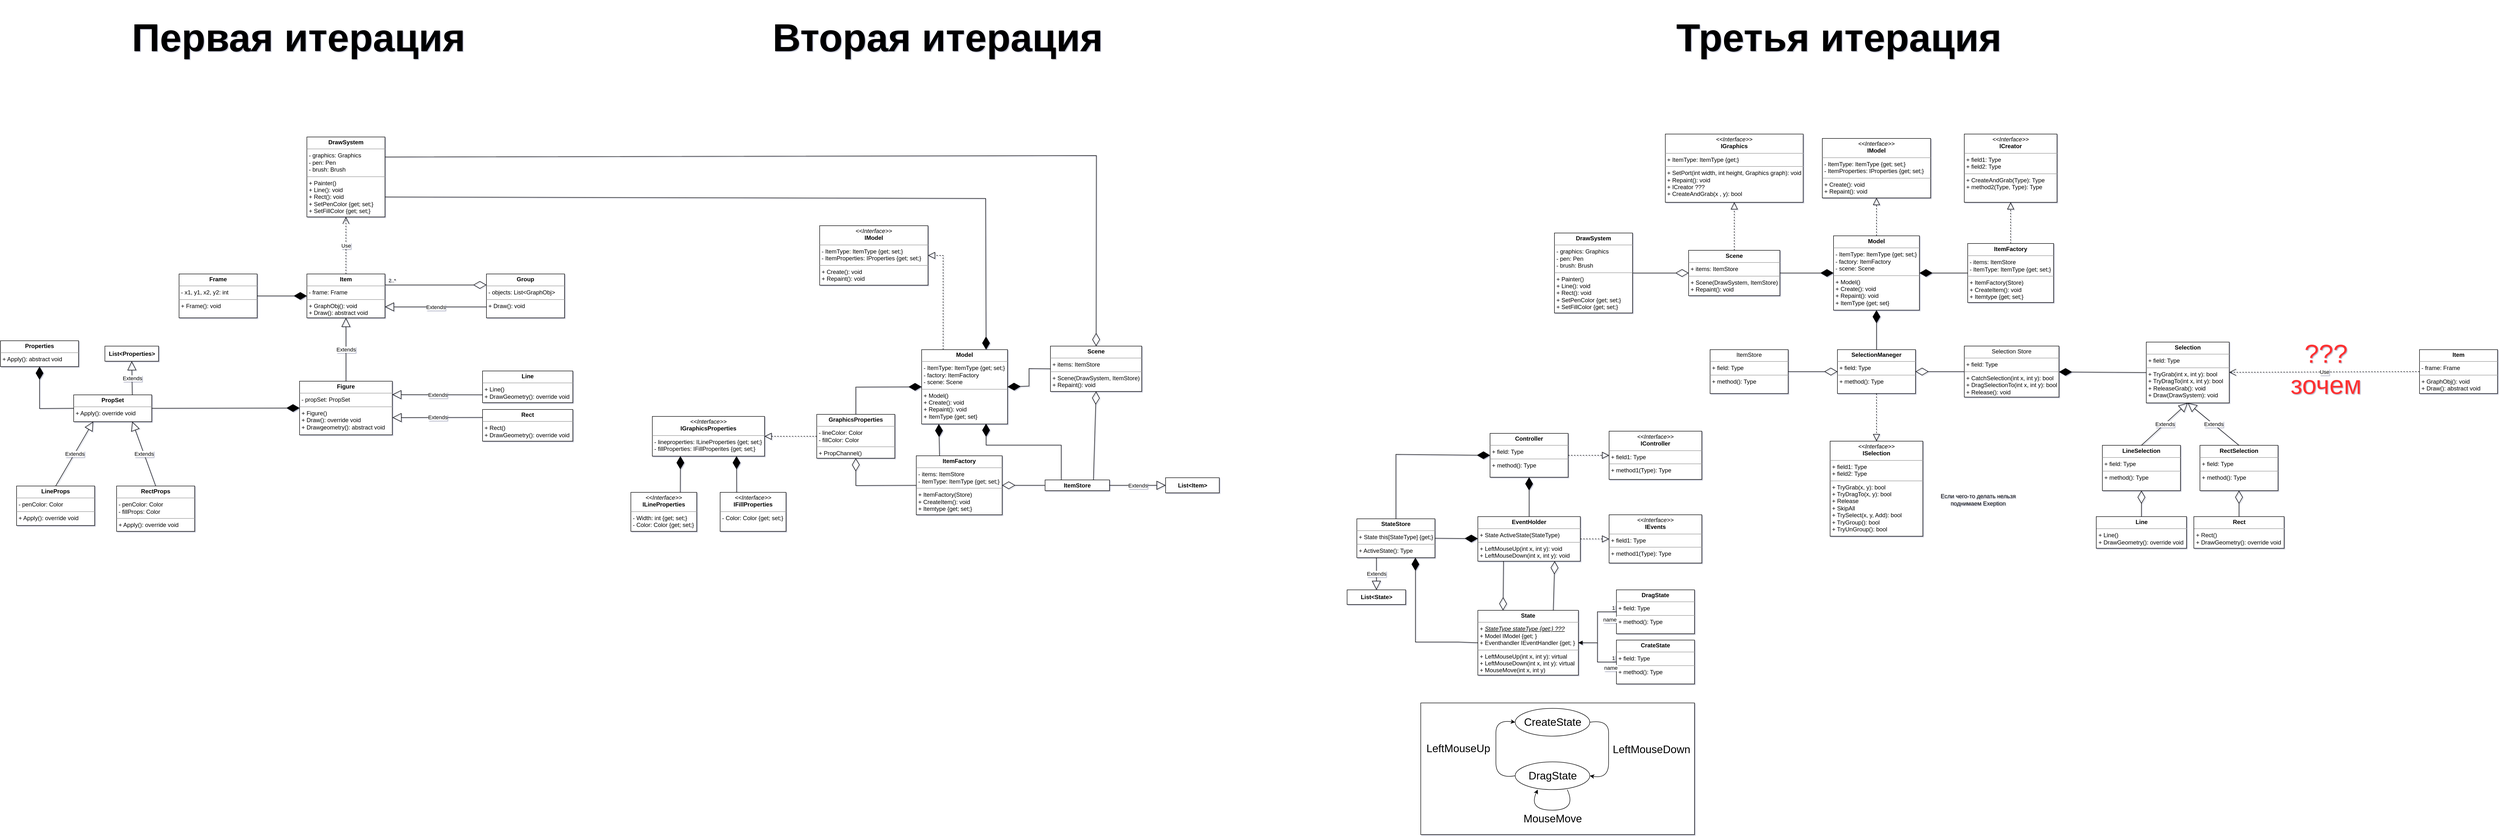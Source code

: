 <mxfile version="20.6.2" type="device"><diagram name="Page-1" id="c4acf3e9-155e-7222-9cf6-157b1a14988f"><mxGraphModel dx="2355" dy="1180" grid="1" gridSize="10" guides="1" tooltips="1" connect="1" arrows="1" fold="1" page="0" pageScale="1" pageWidth="850" pageHeight="1100" math="0" shadow="1"><root><mxCell id="0"/><mxCell id="1" parent="0"/><mxCell id="VZX-yIIlwS3tOih7tL8w-12" value="&lt;p style=&quot;margin:0px;margin-top:4px;text-align:center;&quot;&gt;&lt;b&gt;Frame&lt;/b&gt;&lt;/p&gt;&lt;hr size=&quot;1&quot;&gt;&lt;p style=&quot;margin:0px;margin-left:4px;&quot;&gt;- x1, y1, x2, y2: int&lt;/p&gt;&lt;hr size=&quot;1&quot;&gt;&lt;p style=&quot;margin:0px;margin-left:4px;&quot;&gt;+ Frame(): void&lt;/p&gt;" style="verticalAlign=top;align=left;overflow=fill;fontSize=12;fontFamily=Helvetica;html=1;rounded=0;" parent="1" vertex="1"><mxGeometry x="118" y="760" width="160" height="90" as="geometry"/></mxCell><mxCell id="VZX-yIIlwS3tOih7tL8w-13" value="&lt;p style=&quot;margin:0px;margin-top:4px;text-align:center;&quot;&gt;&lt;b&gt;Item&lt;/b&gt;&lt;/p&gt;&lt;hr size=&quot;1&quot;&gt;&lt;p style=&quot;margin:0px;margin-left:4px;&quot;&gt;- frame: Frame&lt;/p&gt;&lt;hr size=&quot;1&quot;&gt;&lt;p style=&quot;margin:0px;margin-left:4px;&quot;&gt;+ GraphObj(): void&lt;/p&gt;&lt;p style=&quot;margin:0px;margin-left:4px;&quot;&gt;+ Draw(): abstract void&lt;/p&gt;" style="verticalAlign=top;align=left;overflow=fill;fontSize=12;fontFamily=Helvetica;html=1;rounded=0;" parent="1" vertex="1"><mxGeometry x="380" y="760" width="160" height="90" as="geometry"/></mxCell><mxCell id="VZX-yIIlwS3tOih7tL8w-14" value="&lt;p style=&quot;margin:0px;margin-top:4px;text-align:center;&quot;&gt;&lt;b&gt;Group&lt;/b&gt;&lt;/p&gt;&lt;hr size=&quot;1&quot;&gt;&lt;p style=&quot;margin:0px;margin-left:4px;&quot;&gt;- objects: List&amp;lt;GraphObj&amp;gt;&lt;/p&gt;&lt;hr size=&quot;1&quot;&gt;&lt;p style=&quot;margin:0px;margin-left:4px;&quot;&gt;+ Draw(): void&lt;/p&gt;" style="verticalAlign=top;align=left;overflow=fill;fontSize=12;fontFamily=Helvetica;html=1;rounded=0;" parent="1" vertex="1"><mxGeometry x="748" y="760" width="160" height="90" as="geometry"/></mxCell><mxCell id="VZX-yIIlwS3tOih7tL8w-15" value="" style="endArrow=diamondThin;endFill=1;endSize=24;html=1;rounded=0;exitX=1;exitY=0.5;exitDx=0;exitDy=0;entryX=0;entryY=0.5;entryDx=0;entryDy=0;" parent="1" source="VZX-yIIlwS3tOih7tL8w-12" target="VZX-yIIlwS3tOih7tL8w-13" edge="1"><mxGeometry width="160" relative="1" as="geometry"><mxPoint x="310" y="650" as="sourcePoint"/><mxPoint x="470" y="650" as="targetPoint"/></mxGeometry></mxCell><mxCell id="VZX-yIIlwS3tOih7tL8w-18" value="Extends" style="endArrow=block;endSize=16;endFill=0;html=1;rounded=0;exitX=0;exitY=0.75;exitDx=0;exitDy=0;entryX=1;entryY=0.75;entryDx=0;entryDy=0;" parent="1" source="VZX-yIIlwS3tOih7tL8w-14" target="VZX-yIIlwS3tOih7tL8w-13" edge="1"><mxGeometry width="160" relative="1" as="geometry"><mxPoint x="310" y="650" as="sourcePoint"/><mxPoint x="470" y="650" as="targetPoint"/></mxGeometry></mxCell><mxCell id="VZX-yIIlwS3tOih7tL8w-20" value="" style="endArrow=diamondThin;endFill=0;endSize=24;html=1;rounded=0;exitX=1;exitY=0.25;exitDx=0;exitDy=0;entryX=0;entryY=0.25;entryDx=0;entryDy=0;" parent="1" source="VZX-yIIlwS3tOih7tL8w-13" target="VZX-yIIlwS3tOih7tL8w-14" edge="1"><mxGeometry width="160" relative="1" as="geometry"><mxPoint x="310" y="650" as="sourcePoint"/><mxPoint x="470" y="650" as="targetPoint"/></mxGeometry></mxCell><mxCell id="VZX-yIIlwS3tOih7tL8w-21" value="2..*" style="text;html=1;strokeColor=none;fillColor=none;align=center;verticalAlign=middle;whiteSpace=wrap;rounded=0;fontSize=10;" parent="1" vertex="1"><mxGeometry x="530" y="763" width="50" height="20" as="geometry"/></mxCell><mxCell id="VZX-yIIlwS3tOih7tL8w-22" value="&lt;p style=&quot;margin:0px;margin-top:4px;text-align:center;&quot;&gt;&lt;b&gt;Figure&lt;/b&gt;&lt;/p&gt;&lt;hr size=&quot;1&quot;&gt;&lt;p style=&quot;margin:0px;margin-left:4px;&quot;&gt;- propSet: PropSet&lt;/p&gt;&lt;hr size=&quot;1&quot;&gt;&lt;p style=&quot;margin:0px;margin-left:4px;&quot;&gt;+ Figure()&lt;/p&gt;&lt;p style=&quot;margin:0px;margin-left:4px;&quot;&gt;+ Draw(): override void&lt;/p&gt;&lt;p style=&quot;margin:0px;margin-left:4px;&quot;&gt;+ Drawgeometry(): abstract void&lt;/p&gt;" style="verticalAlign=top;align=left;overflow=fill;fontSize=12;fontFamily=Helvetica;html=1;rounded=0;" parent="1" vertex="1"><mxGeometry x="365" y="980" width="190" height="110" as="geometry"/></mxCell><mxCell id="VZX-yIIlwS3tOih7tL8w-23" value="Extends" style="endArrow=block;endSize=16;endFill=0;html=1;rounded=0;exitX=0.5;exitY=0;exitDx=0;exitDy=0;entryX=0.5;entryY=1;entryDx=0;entryDy=0;" parent="1" source="VZX-yIIlwS3tOih7tL8w-22" target="VZX-yIIlwS3tOih7tL8w-13" edge="1"><mxGeometry width="160" relative="1" as="geometry"><mxPoint x="440" y="800" as="sourcePoint"/><mxPoint x="600" y="800" as="targetPoint"/></mxGeometry></mxCell><mxCell id="VZX-yIIlwS3tOih7tL8w-25" value="&lt;p style=&quot;margin:0px;margin-top:4px;text-align:center;&quot;&gt;&lt;b&gt;Line&lt;/b&gt;&lt;/p&gt;&lt;hr size=&quot;1&quot;&gt;&lt;p style=&quot;margin:0px;margin-left:4px;&quot;&gt;&lt;span style=&quot;background-color: initial;&quot;&gt;+ Line()&lt;/span&gt;&lt;br&gt;&lt;/p&gt;&lt;p style=&quot;margin:0px;margin-left:4px;&quot;&gt;&lt;span style=&quot;background-color: initial;&quot;&gt;+ DrawGeometry(): override void&lt;/span&gt;&lt;/p&gt;" style="verticalAlign=top;align=left;overflow=fill;fontSize=12;fontFamily=Helvetica;html=1;rounded=0;" parent="1" vertex="1"><mxGeometry x="740" y="959" width="185" height="65" as="geometry"/></mxCell><mxCell id="VZX-yIIlwS3tOih7tL8w-26" value="&lt;p style=&quot;margin:0px;margin-top:4px;text-align:center;&quot;&gt;&lt;b&gt;Rect&lt;/b&gt;&lt;/p&gt;&lt;hr size=&quot;1&quot;&gt;&lt;p style=&quot;margin:0px;margin-left:4px;&quot;&gt;&lt;span style=&quot;background-color: initial;&quot;&gt;+ Rect()&lt;/span&gt;&lt;br&gt;&lt;/p&gt;&lt;p style=&quot;margin:0px;margin-left:4px;&quot;&gt;&lt;span style=&quot;background-color: initial;&quot;&gt;+ DrawGeometry(): override void&lt;/span&gt;&lt;/p&gt;" style="verticalAlign=top;align=left;overflow=fill;fontSize=12;fontFamily=Helvetica;html=1;rounded=0;" parent="1" vertex="1"><mxGeometry x="740" y="1038" width="185" height="65" as="geometry"/></mxCell><mxCell id="VZX-yIIlwS3tOih7tL8w-27" value="Extends" style="endArrow=block;endSize=16;endFill=0;html=1;rounded=0;exitX=0;exitY=0.75;exitDx=0;exitDy=0;entryX=1;entryY=0.25;entryDx=0;entryDy=0;" parent="1" source="VZX-yIIlwS3tOih7tL8w-25" target="VZX-yIIlwS3tOih7tL8w-22" edge="1"><mxGeometry width="160" relative="1" as="geometry"><mxPoint x="452" y="984" as="sourcePoint"/><mxPoint x="612" y="984" as="targetPoint"/></mxGeometry></mxCell><mxCell id="VZX-yIIlwS3tOih7tL8w-28" value="Extends" style="endArrow=block;endSize=16;endFill=0;html=1;rounded=0;entryX=1.002;entryY=0.678;entryDx=0;entryDy=0;exitX=0;exitY=0.25;exitDx=0;exitDy=0;entryPerimeter=0;" parent="1" source="VZX-yIIlwS3tOih7tL8w-26" target="VZX-yIIlwS3tOih7tL8w-22" edge="1"><mxGeometry width="160" relative="1" as="geometry"><mxPoint x="685" y="1063" as="sourcePoint"/><mxPoint x="540" y="1151" as="targetPoint"/></mxGeometry></mxCell><mxCell id="VZX-yIIlwS3tOih7tL8w-30" value="&lt;p style=&quot;margin:0px;margin-top:4px;text-align:center;&quot;&gt;&lt;b&gt;Properties&lt;/b&gt;&lt;/p&gt;&lt;hr size=&quot;1&quot;&gt;&lt;p style=&quot;margin:0px;margin-left:4px;&quot;&gt;+ Apply(): abstract void&lt;/p&gt;" style="verticalAlign=top;align=left;overflow=fill;fontSize=12;fontFamily=Helvetica;html=1;rounded=0;" parent="1" vertex="1"><mxGeometry x="-248" y="897" width="160" height="53" as="geometry"/></mxCell><mxCell id="VZX-yIIlwS3tOih7tL8w-31" value="&lt;p style=&quot;margin:0px;margin-top:4px;text-align:center;&quot;&gt;&lt;b&gt;PropSet&lt;/b&gt;&lt;/p&gt;&lt;hr size=&quot;1&quot;&gt;&lt;p style=&quot;margin:0px;margin-left:4px;&quot;&gt;&lt;/p&gt;&lt;p style=&quot;margin:0px;margin-left:4px;&quot;&gt;+ Apply(): override void&lt;/p&gt;" style="verticalAlign=top;align=left;overflow=fill;fontSize=12;fontFamily=Helvetica;html=1;rounded=0;" parent="1" vertex="1"><mxGeometry x="-98" y="1008" width="160" height="55" as="geometry"/></mxCell><mxCell id="VZX-yIIlwS3tOih7tL8w-32" value="&lt;b&gt;List&amp;lt;Properties&amp;gt;&lt;/b&gt;" style="html=1;rounded=0;" parent="1" vertex="1"><mxGeometry x="-34" y="908" width="110" height="31" as="geometry"/></mxCell><mxCell id="VZX-yIIlwS3tOih7tL8w-37" value="" style="endArrow=diamondThin;endFill=1;endSize=24;html=1;rounded=0;exitX=0;exitY=0.5;exitDx=0;exitDy=0;entryX=0.5;entryY=1;entryDx=0;entryDy=0;" parent="1" source="VZX-yIIlwS3tOih7tL8w-31" target="VZX-yIIlwS3tOih7tL8w-30" edge="1"><mxGeometry width="160" relative="1" as="geometry"><mxPoint x="254" y="886" as="sourcePoint"/><mxPoint x="414" y="886" as="targetPoint"/><Array as="points"><mxPoint x="-168" y="1036"/></Array></mxGeometry></mxCell><mxCell id="VZX-yIIlwS3tOih7tL8w-38" value="Extends" style="endArrow=block;endSize=16;endFill=0;html=1;rounded=0;exitX=0.75;exitY=0;exitDx=0;exitDy=0;entryX=0.5;entryY=1;entryDx=0;entryDy=0;" parent="1" source="VZX-yIIlwS3tOih7tL8w-31" target="VZX-yIIlwS3tOih7tL8w-32" edge="1"><mxGeometry width="160" relative="1" as="geometry"><mxPoint x="254" y="886" as="sourcePoint"/><mxPoint x="414" y="886" as="targetPoint"/></mxGeometry></mxCell><mxCell id="VZX-yIIlwS3tOih7tL8w-42" value="&lt;p style=&quot;margin:0px;margin-top:4px;text-align:center;&quot;&gt;&lt;b&gt;LineProps&lt;/b&gt;&lt;/p&gt;&lt;hr size=&quot;1&quot;&gt;&lt;p style=&quot;margin:0px;margin-left:4px;&quot;&gt;- penColor: Color&lt;/p&gt;&lt;hr size=&quot;1&quot;&gt;&lt;p style=&quot;margin:0px;margin-left:4px;&quot;&gt;+ Apply(): override void&lt;/p&gt;" style="verticalAlign=top;align=left;overflow=fill;fontSize=12;fontFamily=Helvetica;html=1;rounded=0;" parent="1" vertex="1"><mxGeometry x="-215" y="1195" width="160" height="81" as="geometry"/></mxCell><mxCell id="VZX-yIIlwS3tOih7tL8w-43" value="&lt;p style=&quot;margin:0px;margin-top:4px;text-align:center;&quot;&gt;&lt;b&gt;RectProps&lt;/b&gt;&lt;/p&gt;&lt;hr size=&quot;1&quot;&gt;&lt;p style=&quot;margin:0px;margin-left:4px;&quot;&gt;- penColor: Color&lt;/p&gt;&lt;p style=&quot;margin:0px;margin-left:4px;&quot;&gt;- fillProps: Color&lt;/p&gt;&lt;hr size=&quot;1&quot;&gt;&lt;p style=&quot;margin:0px;margin-left:4px;&quot;&gt;+ Apply(): override void&lt;/p&gt;" style="verticalAlign=top;align=left;overflow=fill;fontSize=12;fontFamily=Helvetica;html=1;rounded=0;" parent="1" vertex="1"><mxGeometry x="-10" y="1195" width="160" height="93" as="geometry"/></mxCell><mxCell id="VZX-yIIlwS3tOih7tL8w-44" value="Extends" style="endArrow=block;endSize=16;endFill=0;html=1;rounded=0;exitX=0.5;exitY=0;exitDx=0;exitDy=0;entryX=0.25;entryY=1;entryDx=0;entryDy=0;" parent="1" source="VZX-yIIlwS3tOih7tL8w-42" target="VZX-yIIlwS3tOih7tL8w-31" edge="1"><mxGeometry width="160" relative="1" as="geometry"><mxPoint x="-47" y="1129" as="sourcePoint"/><mxPoint x="113" y="1129" as="targetPoint"/></mxGeometry></mxCell><mxCell id="VZX-yIIlwS3tOih7tL8w-45" value="Extends" style="endArrow=block;endSize=16;endFill=0;html=1;rounded=0;exitX=0.5;exitY=0;exitDx=0;exitDy=0;entryX=0.75;entryY=1;entryDx=0;entryDy=0;" parent="1" source="VZX-yIIlwS3tOih7tL8w-43" target="VZX-yIIlwS3tOih7tL8w-31" edge="1"><mxGeometry width="160" relative="1" as="geometry"><mxPoint x="-47" y="1129" as="sourcePoint"/><mxPoint x="113" y="1129" as="targetPoint"/></mxGeometry></mxCell><mxCell id="VZX-yIIlwS3tOih7tL8w-46" value="" style="endArrow=diamondThin;endFill=1;endSize=24;html=1;rounded=0;exitX=1;exitY=0.5;exitDx=0;exitDy=0;entryX=0;entryY=0.5;entryDx=0;entryDy=0;" parent="1" source="VZX-yIIlwS3tOih7tL8w-31" target="VZX-yIIlwS3tOih7tL8w-22" edge="1"><mxGeometry width="160" relative="1" as="geometry"><mxPoint x="266" y="1050" as="sourcePoint"/><mxPoint x="426" y="1050" as="targetPoint"/></mxGeometry></mxCell><mxCell id="VZX-yIIlwS3tOih7tL8w-47" value="&lt;p style=&quot;margin:0px;margin-top:4px;text-align:center;&quot;&gt;&lt;b&gt;DrawSystem&lt;/b&gt;&lt;/p&gt;&lt;hr size=&quot;1&quot;&gt;&lt;p style=&quot;margin:0px;margin-left:4px;&quot;&gt;- graphics: Graphics&lt;/p&gt;&lt;p style=&quot;margin:0px;margin-left:4px;&quot;&gt;- pen: Pen&lt;/p&gt;&lt;p style=&quot;margin:0px;margin-left:4px;&quot;&gt;- brush: Brush&lt;/p&gt;&lt;hr size=&quot;1&quot;&gt;&lt;p style=&quot;margin:0px;margin-left:4px;&quot;&gt;+ Painter()&lt;/p&gt;&lt;p style=&quot;margin:0px;margin-left:4px;&quot;&gt;+ Line(): void&lt;/p&gt;&lt;p style=&quot;margin:0px;margin-left:4px;&quot;&gt;+ Rect(): void&lt;/p&gt;&lt;p style=&quot;margin:0px;margin-left:4px;&quot;&gt;+ SetPenColor {get; set;}&lt;/p&gt;&lt;p style=&quot;margin:0px;margin-left:4px;&quot;&gt;+ SetFillColor {get; set;}&lt;/p&gt;" style="verticalAlign=top;align=left;overflow=fill;fontSize=12;fontFamily=Helvetica;html=1;rounded=0;" parent="1" vertex="1"><mxGeometry x="380" y="479" width="160" height="164" as="geometry"/></mxCell><mxCell id="VZX-yIIlwS3tOih7tL8w-48" value="Use" style="endArrow=open;endSize=12;dashed=1;html=1;rounded=0;exitX=0.5;exitY=0;exitDx=0;exitDy=0;entryX=0.5;entryY=1;entryDx=0;entryDy=0;" parent="1" source="VZX-yIIlwS3tOih7tL8w-13" target="VZX-yIIlwS3tOih7tL8w-47" edge="1"><mxGeometry width="160" relative="1" as="geometry"><mxPoint x="460" y="757" as="sourcePoint"/><mxPoint x="620" y="757" as="targetPoint"/></mxGeometry></mxCell><mxCell id="VZX-yIIlwS3tOih7tL8w-49" value="&lt;p style=&quot;margin:0px;margin-top:4px;text-align:center;&quot;&gt;&lt;b&gt;ItemFactory&lt;/b&gt;&lt;/p&gt;&lt;hr size=&quot;1&quot;&gt;&lt;p style=&quot;margin:0px;margin-left:4px;&quot;&gt;- items: ItemStore&lt;/p&gt;&lt;p style=&quot;margin:0px;margin-left:4px;&quot;&gt;- ItemType: ItemType {get; set;}&lt;/p&gt;&lt;hr size=&quot;1&quot;&gt;&lt;p style=&quot;margin:0px;margin-left:4px;&quot;&gt;+ ItemFactory(Store)&lt;/p&gt;&lt;p style=&quot;margin:0px;margin-left:4px;&quot;&gt;+ CreateItem(): void&lt;/p&gt;&lt;p style=&quot;margin:0px;margin-left:4px;&quot;&gt;+ Itemtype {get; set;}&lt;/p&gt;" style="verticalAlign=top;align=left;overflow=fill;fontSize=12;fontFamily=Helvetica;html=1;rounded=0;" parent="1" vertex="1"><mxGeometry x="1629" y="1133" width="176" height="121" as="geometry"/></mxCell><mxCell id="VZX-yIIlwS3tOih7tL8w-50" value="&lt;p style=&quot;margin:0px;margin-top:4px;text-align:center;&quot;&gt;&lt;b&gt;Model&lt;/b&gt;&lt;/p&gt;&lt;hr size=&quot;1&quot;&gt;&lt;p style=&quot;margin:0px;margin-left:4px;&quot;&gt;- ItemType: ItemType {get; set;}&lt;/p&gt;&lt;p style=&quot;margin:0px;margin-left:4px;&quot;&gt;- factory: ItemFactory&lt;/p&gt;&lt;p style=&quot;margin:0px;margin-left:4px;&quot;&gt;- scene: Scene&lt;/p&gt;&lt;hr size=&quot;1&quot;&gt;&lt;p style=&quot;margin:0px;margin-left:4px;&quot;&gt;+ Model()&lt;/p&gt;&lt;p style=&quot;margin:0px;margin-left:4px;&quot;&gt;+ Create(): void&lt;/p&gt;&lt;p style=&quot;margin:0px;margin-left:4px;&quot;&gt;+ Repaint(): void&lt;/p&gt;&lt;p style=&quot;margin:0px;margin-left:4px;&quot;&gt;+ ItemType {get; set}&lt;/p&gt;" style="verticalAlign=top;align=left;overflow=fill;fontSize=12;fontFamily=Helvetica;html=1;rounded=0;" parent="1" vertex="1"><mxGeometry x="1640" y="915.25" width="176" height="152.5" as="geometry"/></mxCell><mxCell id="VZX-yIIlwS3tOih7tL8w-51" value="&lt;p style=&quot;margin:0px;margin-top:4px;text-align:center;&quot;&gt;&lt;b&gt;ItemStore&lt;/b&gt;&lt;/p&gt;" style="verticalAlign=top;align=left;overflow=fill;fontSize=12;fontFamily=Helvetica;html=1;rounded=0;" parent="1" vertex="1"><mxGeometry x="1893" y="1182.5" width="132" height="22" as="geometry"/></mxCell><mxCell id="VZX-yIIlwS3tOih7tL8w-52" value="&lt;b&gt;List&amp;lt;Item&amp;gt;&lt;/b&gt;" style="html=1;rounded=0;" parent="1" vertex="1"><mxGeometry x="2140" y="1178" width="110" height="31" as="geometry"/></mxCell><mxCell id="VZX-yIIlwS3tOih7tL8w-54" value="&lt;p style=&quot;margin:0px;margin-top:4px;text-align:center;&quot;&gt;&lt;b&gt;GraphicsProperties&lt;/b&gt;&lt;/p&gt;&lt;hr size=&quot;1&quot;&gt;&lt;p style=&quot;margin:0px;margin-left:4px;&quot;&gt;- lineColor: Color&lt;br&gt;- fillColor: Color&lt;br&gt;&lt;/p&gt;&lt;hr size=&quot;1&quot;&gt;&lt;p style=&quot;margin:0px;margin-left:4px;&quot;&gt;+ PropChannel()&lt;/p&gt;" style="verticalAlign=top;align=left;overflow=fill;fontSize=12;fontFamily=Helvetica;html=1;rounded=0;" parent="1" vertex="1"><mxGeometry x="1425" y="1048" width="160" height="90" as="geometry"/></mxCell><mxCell id="VZX-yIIlwS3tOih7tL8w-55" value="&lt;p style=&quot;margin:0px;margin-top:4px;text-align:center;&quot;&gt;&lt;i&gt;&amp;lt;&amp;lt;Interface&amp;gt;&amp;gt;&lt;/i&gt;&lt;br&gt;&lt;b&gt;IGraphicsProperties&lt;/b&gt;&lt;/p&gt;&lt;hr size=&quot;1&quot;&gt;&lt;p style=&quot;margin:0px;margin-left:4px;&quot;&gt;- lineproperties: ILineProperties {get; set;}&lt;br&gt;- fillProperties:&amp;nbsp;IFillProperites {get; set;}&lt;/p&gt;" style="verticalAlign=top;align=left;overflow=fill;fontSize=12;fontFamily=Helvetica;html=1;rounded=0;" parent="1" vertex="1"><mxGeometry x="1088" y="1052.25" width="230" height="81.5" as="geometry"/></mxCell><mxCell id="VZX-yIIlwS3tOih7tL8w-56" value="Extends" style="endArrow=block;endSize=16;endFill=0;html=1;rounded=0;exitX=1;exitY=0.5;exitDx=0;exitDy=0;entryX=0;entryY=0.5;entryDx=0;entryDy=0;" parent="1" source="VZX-yIIlwS3tOih7tL8w-51" target="VZX-yIIlwS3tOih7tL8w-52" edge="1"><mxGeometry width="160" relative="1" as="geometry"><mxPoint x="1733" y="986" as="sourcePoint"/><mxPoint x="1893" y="986" as="targetPoint"/></mxGeometry></mxCell><mxCell id="VZX-yIIlwS3tOih7tL8w-57" value="" style="endArrow=diamondThin;endFill=0;endSize=24;html=1;rounded=0;exitX=0;exitY=0.5;exitDx=0;exitDy=0;entryX=1;entryY=0.5;entryDx=0;entryDy=0;" parent="1" source="VZX-yIIlwS3tOih7tL8w-51" target="VZX-yIIlwS3tOih7tL8w-49" edge="1"><mxGeometry width="160" relative="1" as="geometry"><mxPoint x="1887" y="1188.0" as="sourcePoint"/><mxPoint x="1915" y="986" as="targetPoint"/></mxGeometry></mxCell><mxCell id="VZX-yIIlwS3tOih7tL8w-58" value="&lt;p style=&quot;margin:0px;margin-top:4px;text-align:center;&quot;&gt;&lt;b&gt;Scene&lt;/b&gt;&lt;/p&gt;&lt;hr size=&quot;1&quot;&gt;&lt;p style=&quot;margin:0px;margin-left:4px;&quot;&gt;+ items: ItemStore&lt;/p&gt;&lt;hr size=&quot;1&quot;&gt;&lt;p style=&quot;margin:0px;margin-left:4px;&quot;&gt;+ Scene(DrawSystem, ItemStore)&lt;/p&gt;&lt;p style=&quot;margin:0px;margin-left:4px;&quot;&gt;+ Repaint(): void&lt;/p&gt;" style="verticalAlign=top;align=left;overflow=fill;fontSize=12;fontFamily=Helvetica;html=1;rounded=0;" parent="1" vertex="1"><mxGeometry x="1904" y="908" width="187" height="93" as="geometry"/></mxCell><mxCell id="VZX-yIIlwS3tOih7tL8w-59" value="" style="endArrow=diamondThin;endFill=0;endSize=24;html=1;rounded=0;exitX=0;exitY=0.5;exitDx=0;exitDy=0;entryX=0.5;entryY=1;entryDx=0;entryDy=0;" parent="1" source="VZX-yIIlwS3tOih7tL8w-49" target="VZX-yIIlwS3tOih7tL8w-54" edge="1"><mxGeometry width="160" relative="1" as="geometry"><mxPoint x="1794" y="986" as="sourcePoint"/><mxPoint x="1954" y="986" as="targetPoint"/><Array as="points"><mxPoint x="1505" y="1194"/></Array></mxGeometry></mxCell><mxCell id="VZX-yIIlwS3tOih7tL8w-60" value="" style="endArrow=block;dashed=1;endFill=0;endSize=12;html=1;rounded=0;exitX=0;exitY=0.5;exitDx=0;exitDy=0;entryX=1;entryY=0.5;entryDx=0;entryDy=0;" parent="1" source="VZX-yIIlwS3tOih7tL8w-54" target="VZX-yIIlwS3tOih7tL8w-55" edge="1"><mxGeometry width="160" relative="1" as="geometry"><mxPoint x="1850" y="986" as="sourcePoint"/><mxPoint x="2010" y="986" as="targetPoint"/></mxGeometry></mxCell><mxCell id="VZX-yIIlwS3tOih7tL8w-61" value="" style="endArrow=diamondThin;endFill=1;endSize=24;html=1;rounded=0;exitX=0.5;exitY=0;exitDx=0;exitDy=0;entryX=0;entryY=0.5;entryDx=0;entryDy=0;" parent="1" source="VZX-yIIlwS3tOih7tL8w-54" target="VZX-yIIlwS3tOih7tL8w-50" edge="1"><mxGeometry width="160" relative="1" as="geometry"><mxPoint x="1868" y="938" as="sourcePoint"/><mxPoint x="2028" y="938" as="targetPoint"/><Array as="points"><mxPoint x="1505" y="992"/></Array></mxGeometry></mxCell><mxCell id="VZX-yIIlwS3tOih7tL8w-62" value="" style="endArrow=diamondThin;endFill=1;endSize=24;html=1;rounded=0;exitX=0.27;exitY=-0.004;exitDx=0;exitDy=0;entryX=0.2;entryY=1;entryDx=0;entryDy=0;entryPerimeter=0;exitPerimeter=0;" parent="1" source="VZX-yIIlwS3tOih7tL8w-49" target="VZX-yIIlwS3tOih7tL8w-50" edge="1"><mxGeometry width="160" relative="1" as="geometry"><mxPoint x="1868" y="938" as="sourcePoint"/><mxPoint x="2028" y="938" as="targetPoint"/></mxGeometry></mxCell><mxCell id="VZX-yIIlwS3tOih7tL8w-63" value="" style="endArrow=diamondThin;endFill=1;endSize=24;html=1;rounded=0;exitX=0.25;exitY=0;exitDx=0;exitDy=0;" parent="1" source="VZX-yIIlwS3tOih7tL8w-51" edge="1"><mxGeometry width="160" relative="1" as="geometry"><mxPoint x="1868" y="938" as="sourcePoint"/><mxPoint x="1772" y="1067" as="targetPoint"/><Array as="points"><mxPoint x="1926" y="1111"/><mxPoint x="1772" y="1111"/></Array></mxGeometry></mxCell><mxCell id="VZX-yIIlwS3tOih7tL8w-65" value="" style="endArrow=diamondThin;endFill=1;endSize=24;html=1;rounded=0;entryX=0.75;entryY=0;entryDx=0;entryDy=0;exitX=1;exitY=0.75;exitDx=0;exitDy=0;" parent="1" source="VZX-yIIlwS3tOih7tL8w-47" target="VZX-yIIlwS3tOih7tL8w-50" edge="1"><mxGeometry width="160" relative="1" as="geometry"><mxPoint x="541" y="600" as="sourcePoint"/><mxPoint x="1890" y="990" as="targetPoint"/><Array as="points"><mxPoint x="1762" y="605"/><mxPoint x="1771" y="605"/></Array></mxGeometry></mxCell><mxCell id="VZX-yIIlwS3tOih7tL8w-66" value="" style="endArrow=diamondThin;endFill=0;endSize=24;html=1;rounded=0;exitX=1;exitY=0.25;exitDx=0;exitDy=0;entryX=0.5;entryY=0;entryDx=0;entryDy=0;" parent="1" source="VZX-yIIlwS3tOih7tL8w-47" target="VZX-yIIlwS3tOih7tL8w-58" edge="1"><mxGeometry width="160" relative="1" as="geometry"><mxPoint x="1798" y="788" as="sourcePoint"/><mxPoint x="2040" y="985" as="targetPoint"/><Array as="points"><mxPoint x="1998" y="517"/></Array></mxGeometry></mxCell><mxCell id="VZX-yIIlwS3tOih7tL8w-67" value="" style="endArrow=diamondThin;endFill=1;endSize=24;html=1;rounded=0;exitX=0;exitY=0.5;exitDx=0;exitDy=0;entryX=1;entryY=0.5;entryDx=0;entryDy=0;" parent="1" source="VZX-yIIlwS3tOih7tL8w-58" target="VZX-yIIlwS3tOih7tL8w-50" edge="1"><mxGeometry width="160" relative="1" as="geometry"><mxPoint x="1881" y="985" as="sourcePoint"/><mxPoint x="2041" y="985" as="targetPoint"/><Array as="points"><mxPoint x="1860" y="954"/><mxPoint x="1860" y="990"/></Array></mxGeometry></mxCell><mxCell id="VZX-yIIlwS3tOih7tL8w-68" value="" style="endArrow=diamondThin;endFill=0;endSize=24;html=1;rounded=0;exitX=0.75;exitY=0;exitDx=0;exitDy=0;entryX=0.5;entryY=1;entryDx=0;entryDy=0;" parent="1" source="VZX-yIIlwS3tOih7tL8w-51" target="VZX-yIIlwS3tOih7tL8w-58" edge="1"><mxGeometry width="160" relative="1" as="geometry"><mxPoint x="1962" y="992" as="sourcePoint"/><mxPoint x="2122" y="992" as="targetPoint"/></mxGeometry></mxCell><mxCell id="VZX-yIIlwS3tOih7tL8w-76" value="&lt;p style=&quot;margin:0px;margin-top:4px;text-align:center;&quot;&gt;&lt;i&gt;&amp;lt;&amp;lt;Interface&amp;gt;&amp;gt;&lt;/i&gt;&lt;br&gt;&lt;b&gt;IModel&lt;/b&gt;&lt;/p&gt;&lt;hr size=&quot;1&quot;&gt;&lt;p style=&quot;margin:0px;margin-left:4px;&quot;&gt;- ItemType: ItemType {get; set;}&lt;br&gt;- ItemProperties: IProperties {get; set;}&lt;/p&gt;&lt;hr size=&quot;1&quot;&gt;&lt;p style=&quot;margin:0px;margin-left:4px;&quot;&gt;+ Create(): void&lt;br&gt;+ Repaint(): void&lt;/p&gt;" style="verticalAlign=top;align=left;overflow=fill;fontSize=12;fontFamily=Helvetica;html=1;rounded=0;" parent="1" vertex="1"><mxGeometry x="1431" y="661" width="222" height="122" as="geometry"/></mxCell><mxCell id="VZX-yIIlwS3tOih7tL8w-77" value="" style="endArrow=block;dashed=1;endFill=0;endSize=12;html=1;rounded=0;fontSize=33;exitX=0.25;exitY=0;exitDx=0;exitDy=0;entryX=1;entryY=0.5;entryDx=0;entryDy=0;" parent="1" source="VZX-yIIlwS3tOih7tL8w-50" target="VZX-yIIlwS3tOih7tL8w-76" edge="1"><mxGeometry width="160" relative="1" as="geometry"><mxPoint x="1743" y="892" as="sourcePoint"/><mxPoint x="1903" y="892" as="targetPoint"/><Array as="points"><mxPoint x="1684" y="722"/></Array></mxGeometry></mxCell><mxCell id="gJk0dpEHeDLshrW5r34s-3" value="&lt;p style=&quot;margin:0px;margin-top:4px;text-align:center;&quot;&gt;&lt;i&gt;&amp;lt;&amp;lt;Interface&amp;gt;&amp;gt;&lt;/i&gt;&lt;br&gt;&lt;b&gt;ILineProperties&lt;/b&gt;&lt;/p&gt;&lt;hr size=&quot;1&quot;&gt;&lt;p style=&quot;margin:0px;margin-left:4px;&quot;&gt;- Width: int {get; set;}&lt;br&gt;- Color:&amp;nbsp;Color {get; set;}&lt;/p&gt;" style="verticalAlign=top;align=left;overflow=fill;fontSize=12;fontFamily=Helvetica;html=1;rounded=0;" parent="1" vertex="1"><mxGeometry x="1044" y="1208" width="135" height="80" as="geometry"/></mxCell><mxCell id="gJk0dpEHeDLshrW5r34s-4" value="&lt;p style=&quot;margin:0px;margin-top:4px;text-align:center;&quot;&gt;&lt;i&gt;&amp;lt;&amp;lt;Interface&amp;gt;&amp;gt;&lt;/i&gt;&lt;br&gt;&lt;b&gt;IFillProperties&lt;/b&gt;&lt;/p&gt;&lt;hr size=&quot;1&quot;&gt;&lt;p style=&quot;margin:0px;margin-left:4px;&quot;&gt;- Color:&amp;nbsp;Color {get; set;}&lt;/p&gt;" style="verticalAlign=top;align=left;overflow=fill;fontSize=12;fontFamily=Helvetica;html=1;rounded=0;" parent="1" vertex="1"><mxGeometry x="1227" y="1208" width="135" height="80" as="geometry"/></mxCell><mxCell id="gJk0dpEHeDLshrW5r34s-5" value="" style="endArrow=diamondThin;endFill=1;endSize=24;html=1;rounded=0;exitX=0.75;exitY=0;exitDx=0;exitDy=0;entryX=0.25;entryY=1;entryDx=0;entryDy=0;" parent="1" source="gJk0dpEHeDLshrW5r34s-3" target="VZX-yIIlwS3tOih7tL8w-55" edge="1"><mxGeometry width="160" relative="1" as="geometry"><mxPoint x="1286" y="1185" as="sourcePoint"/><mxPoint x="1446" y="1185" as="targetPoint"/></mxGeometry></mxCell><mxCell id="gJk0dpEHeDLshrW5r34s-6" value="" style="endArrow=diamondThin;endFill=1;endSize=24;html=1;rounded=0;exitX=0.25;exitY=0;exitDx=0;exitDy=0;entryX=0.75;entryY=1;entryDx=0;entryDy=0;" parent="1" source="gJk0dpEHeDLshrW5r34s-4" target="VZX-yIIlwS3tOih7tL8w-55" edge="1"><mxGeometry width="160" relative="1" as="geometry"><mxPoint x="1265" y="1167" as="sourcePoint"/><mxPoint x="1425" y="1167" as="targetPoint"/></mxGeometry></mxCell><mxCell id="UeAopqe-0sC29PvjkXXM-1" value="&lt;p style=&quot;margin:0px;margin-top:4px;text-align:center;&quot;&gt;&lt;i&gt;&amp;lt;&amp;lt;Interface&amp;gt;&amp;gt;&lt;/i&gt;&lt;br&gt;&lt;b&gt;IGraphics&lt;/b&gt;&lt;/p&gt;&lt;hr size=&quot;1&quot;&gt;&lt;p style=&quot;margin:0px;margin-left:4px;&quot;&gt;+ ItemType: ItemType {get;}&lt;br&gt;&lt;/p&gt;&lt;hr size=&quot;1&quot;&gt;&lt;p style=&quot;margin:0px;margin-left:4px;&quot;&gt;+ SetPort(int width, int height, Graphics graph): void&lt;/p&gt;&lt;p style=&quot;margin:0px;margin-left:4px;&quot;&gt;+ Repaint(): void&lt;/p&gt;&lt;p style=&quot;margin:0px;margin-left:4px;&quot;&gt;+ ICreator ???&lt;/p&gt;&lt;p style=&quot;margin:0px;margin-left:4px;&quot;&gt;+ CreateAndGrab(x , y): bool&lt;/p&gt;" style="verticalAlign=top;align=left;overflow=fill;fontSize=12;fontFamily=Helvetica;html=1;rounded=0;" parent="1" vertex="1"><mxGeometry x="3164.25" y="473" width="282.5" height="140" as="geometry"/></mxCell><mxCell id="UeAopqe-0sC29PvjkXXM-2" value="&lt;p style=&quot;margin:0px;margin-top:4px;text-align:center;&quot;&gt;&lt;i&gt;&amp;lt;&amp;lt;Interface&amp;gt;&amp;gt;&lt;/i&gt;&lt;br&gt;&lt;b&gt;ISelection&lt;/b&gt;&lt;/p&gt;&lt;hr size=&quot;1&quot;&gt;&lt;p style=&quot;margin:0px;margin-left:4px;&quot;&gt;+ field1: Type&lt;br&gt;+ field2: Type&lt;/p&gt;&lt;hr size=&quot;1&quot;&gt;&lt;p style=&quot;margin:0px;margin-left:4px;&quot;&gt;+ TryGrab(x, y): bool&lt;br&gt;&lt;/p&gt;&lt;p style=&quot;margin:0px;margin-left:4px;&quot;&gt;+ TryDragTo(x, y): bool&lt;/p&gt;&lt;p style=&quot;margin:0px;margin-left:4px;&quot;&gt;+ Release&lt;/p&gt;&lt;p style=&quot;margin:0px;margin-left:4px;&quot;&gt;+ SkipAll&lt;/p&gt;&lt;p style=&quot;margin:0px;margin-left:4px;&quot;&gt;+ TrySelect(x, y, Add): bool&lt;/p&gt;&lt;p style=&quot;margin:0px;margin-left:4px;&quot;&gt;+ TryGroup(): bool&lt;/p&gt;&lt;p style=&quot;margin:0px;margin-left:4px;&quot;&gt;+ TryUnGroup(): bool&lt;/p&gt;" style="verticalAlign=top;align=left;overflow=fill;fontSize=12;fontFamily=Helvetica;html=1;rounded=0;" parent="1" vertex="1"><mxGeometry x="3502" y="1103" width="190" height="195" as="geometry"/></mxCell><mxCell id="UeAopqe-0sC29PvjkXXM-7" value="&lt;p style=&quot;margin:0px;margin-top:4px;text-align:center;&quot;&gt;&lt;i&gt;&amp;lt;&amp;lt;Interface&amp;gt;&amp;gt;&lt;/i&gt;&lt;br&gt;&lt;b&gt;ICreator&lt;/b&gt;&lt;/p&gt;&lt;hr size=&quot;1&quot;&gt;&lt;p style=&quot;margin:0px;margin-left:4px;&quot;&gt;+ field1: Type&lt;br&gt;+ field2: Type&lt;/p&gt;&lt;hr size=&quot;1&quot;&gt;&lt;p style=&quot;margin:0px;margin-left:4px;&quot;&gt;+ CreateAndGrab(Type): Type&lt;br&gt;+ method2(Type, Type): Type&lt;/p&gt;" style="verticalAlign=top;align=left;overflow=fill;fontSize=12;fontFamily=Helvetica;html=1;rounded=0;" parent="1" vertex="1"><mxGeometry x="3777" y="473" width="190" height="140" as="geometry"/></mxCell><mxCell id="UeAopqe-0sC29PvjkXXM-9" value="&lt;p style=&quot;margin:0px;margin-top:4px;text-align:center;&quot;&gt;&lt;b&gt;Model&lt;/b&gt;&lt;/p&gt;&lt;hr size=&quot;1&quot;&gt;&lt;p style=&quot;margin:0px;margin-left:4px;&quot;&gt;- ItemType: ItemType {get; set;}&lt;/p&gt;&lt;p style=&quot;margin:0px;margin-left:4px;&quot;&gt;- factory: ItemFactory&lt;/p&gt;&lt;p style=&quot;margin:0px;margin-left:4px;&quot;&gt;- scene: Scene&lt;/p&gt;&lt;hr size=&quot;1&quot;&gt;&lt;p style=&quot;margin:0px;margin-left:4px;&quot;&gt;+ Model()&lt;/p&gt;&lt;p style=&quot;margin:0px;margin-left:4px;&quot;&gt;+ Create(): void&lt;/p&gt;&lt;p style=&quot;margin:0px;margin-left:4px;&quot;&gt;+ Repaint(): void&lt;/p&gt;&lt;p style=&quot;margin:0px;margin-left:4px;&quot;&gt;+ ItemType {get; set}&lt;/p&gt;" style="verticalAlign=top;align=left;overflow=fill;fontSize=12;fontFamily=Helvetica;html=1;rounded=0;" parent="1" vertex="1"><mxGeometry x="3509" y="681.75" width="176" height="152.5" as="geometry"/></mxCell><mxCell id="UeAopqe-0sC29PvjkXXM-11" value="&lt;p style=&quot;margin:0px;margin-top:4px;text-align:center;&quot;&gt;&lt;b&gt;ItemFactory&lt;/b&gt;&lt;/p&gt;&lt;hr size=&quot;1&quot;&gt;&lt;p style=&quot;margin:0px;margin-left:4px;&quot;&gt;- items: ItemStore&lt;/p&gt;&lt;p style=&quot;margin:0px;margin-left:4px;&quot;&gt;- ItemType: ItemType {get; set;}&lt;/p&gt;&lt;hr size=&quot;1&quot;&gt;&lt;p style=&quot;margin:0px;margin-left:4px;&quot;&gt;+ ItemFactory(Store)&lt;/p&gt;&lt;p style=&quot;margin:0px;margin-left:4px;&quot;&gt;+ CreateItem(): void&lt;/p&gt;&lt;p style=&quot;margin:0px;margin-left:4px;&quot;&gt;+ Itemtype {get; set;}&lt;/p&gt;" style="verticalAlign=top;align=left;overflow=fill;fontSize=12;fontFamily=Helvetica;html=1;rounded=0;" parent="1" vertex="1"><mxGeometry x="3784" y="697.5" width="176" height="121" as="geometry"/></mxCell><mxCell id="UeAopqe-0sC29PvjkXXM-12" value="&lt;p style=&quot;margin:0px;margin-top:4px;text-align:center;&quot;&gt;&lt;b&gt;Scene&lt;/b&gt;&lt;/p&gt;&lt;hr size=&quot;1&quot;&gt;&lt;p style=&quot;margin:0px;margin-left:4px;&quot;&gt;+ items: ItemStore&lt;/p&gt;&lt;hr size=&quot;1&quot;&gt;&lt;p style=&quot;margin:0px;margin-left:4px;&quot;&gt;+ Scene(DrawSystem, ItemStore)&lt;/p&gt;&lt;p style=&quot;margin:0px;margin-left:4px;&quot;&gt;+ Repaint(): void&lt;/p&gt;" style="verticalAlign=top;align=left;overflow=fill;fontSize=12;fontFamily=Helvetica;html=1;rounded=0;" parent="1" vertex="1"><mxGeometry x="3212" y="711.5" width="187" height="93" as="geometry"/></mxCell><mxCell id="UeAopqe-0sC29PvjkXXM-14" value="&lt;p style=&quot;margin:0px;margin-top:4px;text-align:center;&quot;&gt;&lt;b&gt;DrawSystem&lt;/b&gt;&lt;/p&gt;&lt;hr size=&quot;1&quot;&gt;&lt;p style=&quot;margin:0px;margin-left:4px;&quot;&gt;- graphics: Graphics&lt;/p&gt;&lt;p style=&quot;margin:0px;margin-left:4px;&quot;&gt;- pen: Pen&lt;/p&gt;&lt;p style=&quot;margin:0px;margin-left:4px;&quot;&gt;- brush: Brush&lt;/p&gt;&lt;hr size=&quot;1&quot;&gt;&lt;p style=&quot;margin:0px;margin-left:4px;&quot;&gt;+ Painter()&lt;/p&gt;&lt;p style=&quot;margin:0px;margin-left:4px;&quot;&gt;+ Line(): void&lt;/p&gt;&lt;p style=&quot;margin:0px;margin-left:4px;&quot;&gt;+ Rect(): void&lt;/p&gt;&lt;p style=&quot;margin:0px;margin-left:4px;&quot;&gt;+ SetPenColor {get; set;}&lt;/p&gt;&lt;p style=&quot;margin:0px;margin-left:4px;&quot;&gt;+ SetFillColor {get; set;}&lt;/p&gt;" style="verticalAlign=top;align=left;overflow=fill;fontSize=12;fontFamily=Helvetica;html=1;rounded=0;" parent="1" vertex="1"><mxGeometry x="2937" y="676" width="160" height="164" as="geometry"/></mxCell><mxCell id="UeAopqe-0sC29PvjkXXM-15" value="" style="endArrow=diamondThin;endFill=0;endSize=24;html=1;rounded=0;exitX=1;exitY=0.5;exitDx=0;exitDy=0;entryX=0;entryY=0.5;entryDx=0;entryDy=0;" parent="1" source="UeAopqe-0sC29PvjkXXM-14" target="UeAopqe-0sC29PvjkXXM-12" edge="1"><mxGeometry width="160" relative="1" as="geometry"><mxPoint x="3399" y="847" as="sourcePoint"/><mxPoint x="3559" y="847" as="targetPoint"/></mxGeometry></mxCell><mxCell id="UeAopqe-0sC29PvjkXXM-16" value="" style="endArrow=diamondThin;endFill=1;endSize=24;html=1;rounded=0;exitX=1;exitY=0.5;exitDx=0;exitDy=0;" parent="1" source="UeAopqe-0sC29PvjkXXM-12" target="UeAopqe-0sC29PvjkXXM-9" edge="1"><mxGeometry width="160" relative="1" as="geometry"><mxPoint x="3399" y="847" as="sourcePoint"/><mxPoint x="3559" y="847" as="targetPoint"/></mxGeometry></mxCell><mxCell id="UeAopqe-0sC29PvjkXXM-17" value="" style="endArrow=diamondThin;endFill=1;endSize=24;html=1;rounded=0;exitX=0;exitY=0.5;exitDx=0;exitDy=0;" parent="1" source="UeAopqe-0sC29PvjkXXM-11" target="UeAopqe-0sC29PvjkXXM-9" edge="1"><mxGeometry width="160" relative="1" as="geometry"><mxPoint x="3399" y="847" as="sourcePoint"/><mxPoint x="3559" y="847" as="targetPoint"/></mxGeometry></mxCell><mxCell id="UeAopqe-0sC29PvjkXXM-18" value="&lt;p style=&quot;margin:0px;margin-top:4px;text-align:center;&quot;&gt;&lt;i&gt;&amp;lt;&amp;lt;Interface&amp;gt;&amp;gt;&lt;/i&gt;&lt;br&gt;&lt;b&gt;IModel&lt;/b&gt;&lt;/p&gt;&lt;hr size=&quot;1&quot;&gt;&lt;p style=&quot;margin:0px;margin-left:4px;&quot;&gt;- ItemType: ItemType {get; set;}&lt;br&gt;- ItemProperties: IProperties {get; set;}&lt;/p&gt;&lt;hr size=&quot;1&quot;&gt;&lt;p style=&quot;margin:0px;margin-left:4px;&quot;&gt;+ Create(): void&lt;br&gt;+ Repaint(): void&lt;/p&gt;" style="verticalAlign=top;align=left;overflow=fill;fontSize=12;fontFamily=Helvetica;html=1;rounded=0;" parent="1" vertex="1"><mxGeometry x="3486" y="482" width="222" height="122" as="geometry"/></mxCell><mxCell id="UeAopqe-0sC29PvjkXXM-19" value="" style="endArrow=block;dashed=1;endFill=0;endSize=12;html=1;rounded=0;exitX=0.5;exitY=0;exitDx=0;exitDy=0;entryX=0.5;entryY=1;entryDx=0;entryDy=0;" parent="1" source="UeAopqe-0sC29PvjkXXM-12" target="UeAopqe-0sC29PvjkXXM-1" edge="1"><mxGeometry width="160" relative="1" as="geometry"><mxPoint x="3498" y="693" as="sourcePoint"/><mxPoint x="3658" y="693" as="targetPoint"/></mxGeometry></mxCell><mxCell id="UeAopqe-0sC29PvjkXXM-20" value="" style="endArrow=block;dashed=1;endFill=0;endSize=12;html=1;rounded=0;exitX=0.5;exitY=0;exitDx=0;exitDy=0;entryX=0.5;entryY=1;entryDx=0;entryDy=0;" parent="1" source="UeAopqe-0sC29PvjkXXM-9" target="UeAopqe-0sC29PvjkXXM-18" edge="1"><mxGeometry width="160" relative="1" as="geometry"><mxPoint x="3498" y="693" as="sourcePoint"/><mxPoint x="3658" y="693" as="targetPoint"/></mxGeometry></mxCell><mxCell id="UeAopqe-0sC29PvjkXXM-21" value="" style="endArrow=block;dashed=1;endFill=0;endSize=12;html=1;rounded=0;exitX=0.5;exitY=0;exitDx=0;exitDy=0;entryX=0.5;entryY=1;entryDx=0;entryDy=0;" parent="1" source="UeAopqe-0sC29PvjkXXM-11" target="UeAopqe-0sC29PvjkXXM-7" edge="1"><mxGeometry width="160" relative="1" as="geometry"><mxPoint x="3498" y="693" as="sourcePoint"/><mxPoint x="3658" y="693" as="targetPoint"/></mxGeometry></mxCell><mxCell id="UeAopqe-0sC29PvjkXXM-22" value="&lt;p style=&quot;margin:0px;margin-top:4px;text-align:center;&quot;&gt;&lt;b&gt;SelectionManeger&lt;/b&gt;&lt;/p&gt;&lt;hr size=&quot;1&quot;&gt;&lt;p style=&quot;margin:0px;margin-left:4px;&quot;&gt;+ field: Type&lt;/p&gt;&lt;hr size=&quot;1&quot;&gt;&lt;p style=&quot;margin:0px;margin-left:4px;&quot;&gt;+ method(): Type&lt;/p&gt;" style="verticalAlign=top;align=left;overflow=fill;fontSize=12;fontFamily=Helvetica;html=1;rounded=0;" parent="1" vertex="1"><mxGeometry x="3517" y="915.25" width="160" height="90" as="geometry"/></mxCell><mxCell id="UeAopqe-0sC29PvjkXXM-23" value="" style="endArrow=diamondThin;endFill=1;endSize=24;html=1;rounded=0;exitX=0.5;exitY=0;exitDx=0;exitDy=0;entryX=0.5;entryY=1;entryDx=0;entryDy=0;" parent="1" source="UeAopqe-0sC29PvjkXXM-22" target="UeAopqe-0sC29PvjkXXM-9" edge="1"><mxGeometry width="160" relative="1" as="geometry"><mxPoint x="3586" y="803" as="sourcePoint"/><mxPoint x="3746" y="803" as="targetPoint"/></mxGeometry></mxCell><mxCell id="UeAopqe-0sC29PvjkXXM-24" value="" style="endArrow=block;dashed=1;endFill=0;endSize=12;html=1;rounded=0;exitX=0.5;exitY=1;exitDx=0;exitDy=0;" parent="1" source="UeAopqe-0sC29PvjkXXM-22" target="UeAopqe-0sC29PvjkXXM-2" edge="1"><mxGeometry width="160" relative="1" as="geometry"><mxPoint x="3432" y="924" as="sourcePoint"/><mxPoint x="3592" y="924" as="targetPoint"/></mxGeometry></mxCell><mxCell id="UeAopqe-0sC29PvjkXXM-25" value="&lt;p style=&quot;margin:0px;margin-top:4px;text-align:center;&quot;&gt;ItemStore&lt;/p&gt;&lt;hr size=&quot;1&quot;&gt;&lt;p style=&quot;margin:0px;margin-left:4px;&quot;&gt;+ field: Type&lt;/p&gt;&lt;hr size=&quot;1&quot;&gt;&lt;p style=&quot;margin:0px;margin-left:4px;&quot;&gt;+ method(): Type&lt;/p&gt;" style="verticalAlign=top;align=left;overflow=fill;fontSize=12;fontFamily=Helvetica;html=1;rounded=0;" parent="1" vertex="1"><mxGeometry x="3256" y="915.25" width="160" height="90" as="geometry"/></mxCell><mxCell id="UeAopqe-0sC29PvjkXXM-26" value="Если чего-то делать нельзя поднимаем Exeption" style="text;html=1;strokeColor=none;fillColor=none;align=center;verticalAlign=middle;whiteSpace=wrap;rounded=0;" parent="1" vertex="1"><mxGeometry x="3717" y="1169" width="177" height="107" as="geometry"/></mxCell><mxCell id="UeAopqe-0sC29PvjkXXM-27" value="&lt;p style=&quot;margin:0px;margin-top:4px;text-align:center;&quot;&gt;Selection&amp;nbsp;&lt;span style=&quot;background-color: initial;&quot;&gt;Store&lt;/span&gt;&lt;/p&gt;&lt;hr size=&quot;1&quot;&gt;&lt;p style=&quot;margin:0px;margin-left:4px;&quot;&gt;+ field: Type&lt;/p&gt;&lt;hr size=&quot;1&quot;&gt;&lt;p style=&quot;margin:0px;margin-left:4px;&quot;&gt;+ CatchSelection(int x, int y): bool&lt;/p&gt;&lt;p style=&quot;margin:0px;margin-left:4px;&quot;&gt;+ DragSelectionTo(int x, int y): bool&lt;/p&gt;&lt;p style=&quot;margin:0px;margin-left:4px;&quot;&gt;+ Release(): void&lt;/p&gt;" style="verticalAlign=top;align=left;overflow=fill;fontSize=12;fontFamily=Helvetica;html=1;rounded=0;" parent="1" vertex="1"><mxGeometry x="3777" y="907.88" width="194" height="104.75" as="geometry"/></mxCell><mxCell id="UeAopqe-0sC29PvjkXXM-28" value="" style="endArrow=diamondThin;endFill=0;endSize=24;html=1;rounded=0;exitX=1;exitY=0.5;exitDx=0;exitDy=0;entryX=0;entryY=0.5;entryDx=0;entryDy=0;" parent="1" source="UeAopqe-0sC29PvjkXXM-25" target="UeAopqe-0sC29PvjkXXM-22" edge="1"><mxGeometry width="160" relative="1" as="geometry"><mxPoint x="3674" y="869" as="sourcePoint"/><mxPoint x="3834" y="869" as="targetPoint"/></mxGeometry></mxCell><mxCell id="UeAopqe-0sC29PvjkXXM-29" value="" style="endArrow=diamondThin;endFill=0;endSize=24;html=1;rounded=0;exitX=0;exitY=0.5;exitDx=0;exitDy=0;entryX=1;entryY=0.5;entryDx=0;entryDy=0;" parent="1" source="UeAopqe-0sC29PvjkXXM-27" target="UeAopqe-0sC29PvjkXXM-22" edge="1"><mxGeometry width="160" relative="1" as="geometry"><mxPoint x="3674" y="869" as="sourcePoint"/><mxPoint x="3834" y="869" as="targetPoint"/></mxGeometry></mxCell><mxCell id="UeAopqe-0sC29PvjkXXM-30" value="Первая итерация" style="text;align=center;fontStyle=1;verticalAlign=middle;spacingLeft=3;spacingRight=3;strokeColor=none;rotatable=0;points=[[0,0.5],[1,0.5]];portConstraint=eastwest;fontSize=80;rounded=0;" parent="1" vertex="1"><mxGeometry x="-22" y="198" width="770" height="132" as="geometry"/></mxCell><mxCell id="UeAopqe-0sC29PvjkXXM-31" value="Вторая итерация" style="text;align=center;fontStyle=1;verticalAlign=middle;spacingLeft=3;spacingRight=3;strokeColor=none;rotatable=0;points=[[0,0.5],[1,0.5]];portConstraint=eastwest;fontSize=80;rounded=0;" parent="1" vertex="1"><mxGeometry x="1288" y="198" width="770" height="132" as="geometry"/></mxCell><mxCell id="UeAopqe-0sC29PvjkXXM-32" value="Третья итерация" style="text;align=center;fontStyle=1;verticalAlign=middle;spacingLeft=3;spacingRight=3;strokeColor=none;rotatable=0;points=[[0,0.5],[1,0.5]];portConstraint=eastwest;fontSize=80;rounded=0;" parent="1" vertex="1"><mxGeometry x="3135" y="198" width="770" height="132" as="geometry"/></mxCell><mxCell id="oIfM4oQxrAe3fyjOvEGa-4" value="&lt;p style=&quot;margin:0px;margin-top:4px;text-align:center;&quot;&gt;&lt;i&gt;&amp;lt;&amp;lt;Interface&amp;gt;&amp;gt;&lt;/i&gt;&lt;br&gt;&lt;b&gt;IController&lt;/b&gt;&lt;/p&gt;&lt;hr size=&quot;1&quot;&gt;&lt;p style=&quot;margin:0px;margin-left:4px;&quot;&gt;+ field1: Type&lt;br&gt;&lt;/p&gt;&lt;hr size=&quot;1&quot;&gt;&lt;p style=&quot;margin:0px;margin-left:4px;&quot;&gt;+ method1(Type): Type&lt;br&gt;&lt;/p&gt;" style="verticalAlign=top;align=left;overflow=fill;fontSize=12;fontFamily=Helvetica;html=1;rounded=0;" parent="1" vertex="1"><mxGeometry x="3049" y="1082.5" width="190" height="99" as="geometry"/></mxCell><mxCell id="oIfM4oQxrAe3fyjOvEGa-5" value="&lt;p style=&quot;margin:0px;margin-top:4px;text-align:center;&quot;&gt;&lt;i&gt;&amp;lt;&amp;lt;Interface&amp;gt;&amp;gt;&lt;/i&gt;&lt;br&gt;&lt;b&gt;IEvents&lt;/b&gt;&lt;/p&gt;&lt;hr size=&quot;1&quot;&gt;&lt;p style=&quot;margin:0px;margin-left:4px;&quot;&gt;+ field1: Type&lt;br&gt;&lt;/p&gt;&lt;hr size=&quot;1&quot;&gt;&lt;p style=&quot;margin:0px;margin-left:4px;&quot;&gt;+ method1(Type): Type&lt;br&gt;&lt;/p&gt;" style="verticalAlign=top;align=left;overflow=fill;fontSize=12;fontFamily=Helvetica;html=1;rounded=0;" parent="1" vertex="1"><mxGeometry x="3049" y="1254" width="190" height="99" as="geometry"/></mxCell><mxCell id="oIfM4oQxrAe3fyjOvEGa-6" value="&lt;p style=&quot;margin:0px;margin-top:4px;text-align:center;&quot;&gt;&lt;b&gt;Controller&lt;/b&gt;&lt;/p&gt;&lt;hr size=&quot;1&quot;&gt;&lt;p style=&quot;margin:0px;margin-left:4px;&quot;&gt;+ field: Type&lt;/p&gt;&lt;hr size=&quot;1&quot;&gt;&lt;p style=&quot;margin:0px;margin-left:4px;&quot;&gt;+ method(): Type&lt;/p&gt;" style="verticalAlign=top;align=left;overflow=fill;fontSize=12;fontFamily=Helvetica;html=1;rounded=0;" parent="1" vertex="1"><mxGeometry x="2805" y="1087" width="160" height="90" as="geometry"/></mxCell><mxCell id="oIfM4oQxrAe3fyjOvEGa-7" value="&lt;p style=&quot;margin:0px;margin-top:4px;text-align:center;&quot;&gt;&lt;b&gt;EventHolder&lt;/b&gt;&lt;/p&gt;&lt;hr size=&quot;1&quot;&gt;&lt;p style=&quot;margin:0px;margin-left:4px;&quot;&gt;+ State ActiveState(StateType)&lt;/p&gt;&lt;hr size=&quot;1&quot;&gt;&lt;p style=&quot;margin:0px;margin-left:4px;&quot;&gt;+ LeftMouseUp(int x, int y): void&lt;/p&gt;&lt;p style=&quot;margin:0px;margin-left:4px;&quot;&gt;+ LeftMouseDown(int x, int y): void&lt;/p&gt;" style="verticalAlign=top;align=left;overflow=fill;fontSize=12;fontFamily=Helvetica;html=1;rounded=0;" parent="1" vertex="1"><mxGeometry x="2780" y="1257.75" width="210" height="91.5" as="geometry"/></mxCell><mxCell id="oIfM4oQxrAe3fyjOvEGa-8" value="&lt;p style=&quot;margin:0px;margin-top:4px;text-align:center;&quot;&gt;&lt;b&gt;StateStore&lt;/b&gt;&lt;/p&gt;&lt;hr size=&quot;1&quot;&gt;&lt;p style=&quot;margin:0px;margin-left:4px;&quot;&gt;+ State this[StateType] {get;}&lt;/p&gt;&lt;hr size=&quot;1&quot;&gt;&lt;p style=&quot;margin:0px;margin-left:4px;&quot;&gt;+ ActiveState(): Type&lt;/p&gt;" style="verticalAlign=top;align=left;overflow=fill;fontSize=12;fontFamily=Helvetica;html=1;rounded=0;" parent="1" vertex="1"><mxGeometry x="2532" y="1262.25" width="160" height="79.75" as="geometry"/></mxCell><mxCell id="oIfM4oQxrAe3fyjOvEGa-9" value="&lt;b&gt;List&amp;lt;State&amp;gt;&lt;/b&gt;" style="html=1;rounded=0;" parent="1" vertex="1"><mxGeometry x="2512" y="1408" width="120" height="30" as="geometry"/></mxCell><mxCell id="oIfM4oQxrAe3fyjOvEGa-10" value="&lt;p style=&quot;margin:0px;margin-top:4px;text-align:center;&quot;&gt;&lt;b&gt;State&lt;/b&gt;&lt;/p&gt;&lt;hr size=&quot;1&quot;&gt;&lt;p style=&quot;margin:0px;margin-left:4px;&quot;&gt;+ &lt;u&gt;&lt;i&gt;StateType stateType {get;} ???&lt;/i&gt;&lt;/u&gt;&lt;/p&gt;&lt;p style=&quot;margin:0px;margin-left:4px;&quot;&gt;+ Model IModel {get; }&lt;/p&gt;&lt;p style=&quot;margin:0px;margin-left:4px;&quot;&gt;+ Eventhandler IEventHandler {get; }&lt;/p&gt;&lt;hr size=&quot;1&quot;&gt;&lt;p style=&quot;margin:0px;margin-left:4px;&quot;&gt;&lt;span style=&quot;background-color: initial;&quot;&gt;+ LeftMouseUp(int x, int y): virtual&lt;/span&gt;&lt;br&gt;&lt;/p&gt;&lt;p style=&quot;margin:0px;margin-left:4px;&quot;&gt;+ LeftMouseDown(int x, int y): virtual&lt;/p&gt;&lt;p style=&quot;margin:0px;margin-left:4px;&quot;&gt;+ MouseMove(int x, int y)&lt;/p&gt;" style="verticalAlign=top;align=left;overflow=fill;fontSize=12;fontFamily=Helvetica;html=1;rounded=0;" parent="1" vertex="1"><mxGeometry x="2780" y="1450" width="206" height="133" as="geometry"/></mxCell><mxCell id="oIfM4oQxrAe3fyjOvEGa-11" value="&lt;p style=&quot;margin:0px;margin-top:4px;text-align:center;&quot;&gt;&lt;b&gt;CrateState&lt;/b&gt;&lt;/p&gt;&lt;hr size=&quot;1&quot;&gt;&lt;p style=&quot;margin:0px;margin-left:4px;&quot;&gt;+ field: Type&lt;/p&gt;&lt;hr size=&quot;1&quot;&gt;&lt;p style=&quot;margin:0px;margin-left:4px;&quot;&gt;+ method(): Type&lt;/p&gt;" style="verticalAlign=top;align=left;overflow=fill;fontSize=12;fontFamily=Helvetica;html=1;rounded=0;" parent="1" vertex="1"><mxGeometry x="3064" y="1511" width="160" height="90" as="geometry"/></mxCell><mxCell id="oIfM4oQxrAe3fyjOvEGa-12" value="&lt;p style=&quot;margin:0px;margin-top:4px;text-align:center;&quot;&gt;&lt;b&gt;DragState&lt;/b&gt;&lt;/p&gt;&lt;hr size=&quot;1&quot;&gt;&lt;p style=&quot;margin:0px;margin-left:4px;&quot;&gt;+ field: Type&lt;/p&gt;&lt;hr size=&quot;1&quot;&gt;&lt;p style=&quot;margin:0px;margin-left:4px;&quot;&gt;+ method(): Type&lt;/p&gt;" style="verticalAlign=top;align=left;overflow=fill;fontSize=12;fontFamily=Helvetica;html=1;rounded=0;" parent="1" vertex="1"><mxGeometry x="3064" y="1408" width="160" height="90" as="geometry"/></mxCell><mxCell id="oIfM4oQxrAe3fyjOvEGa-13" value="name" style="endArrow=block;endFill=1;html=1;edgeStyle=orthogonalEdgeStyle;align=left;verticalAlign=top;rounded=0;exitX=0;exitY=0.5;exitDx=0;exitDy=0;entryX=1;entryY=0.5;entryDx=0;entryDy=0;" parent="1" source="oIfM4oQxrAe3fyjOvEGa-12" target="oIfM4oQxrAe3fyjOvEGa-10" edge="1"><mxGeometry x="-0.582" y="3" relative="1" as="geometry"><mxPoint x="3020" y="1324" as="sourcePoint"/><mxPoint x="3180" y="1324" as="targetPoint"/><mxPoint as="offset"/></mxGeometry></mxCell><mxCell id="oIfM4oQxrAe3fyjOvEGa-14" value="1" style="edgeLabel;resizable=0;html=1;align=left;verticalAlign=bottom;rounded=0;" parent="oIfM4oQxrAe3fyjOvEGa-13" connectable="0" vertex="1"><mxGeometry x="-1" relative="1" as="geometry"><mxPoint x="-11" as="offset"/></mxGeometry></mxCell><mxCell id="oIfM4oQxrAe3fyjOvEGa-15" value="name" style="endArrow=block;endFill=1;html=1;edgeStyle=orthogonalEdgeStyle;align=left;verticalAlign=top;rounded=0;exitX=0;exitY=0.5;exitDx=0;exitDy=0;entryX=1;entryY=0.5;entryDx=0;entryDy=0;" parent="1" source="oIfM4oQxrAe3fyjOvEGa-11" target="oIfM4oQxrAe3fyjOvEGa-10" edge="1"><mxGeometry x="-0.538" y="-1" relative="1" as="geometry"><mxPoint x="2998" y="1434" as="sourcePoint"/><mxPoint x="3158" y="1434" as="targetPoint"/><mxPoint as="offset"/></mxGeometry></mxCell><mxCell id="oIfM4oQxrAe3fyjOvEGa-16" value="1" style="edgeLabel;resizable=0;html=1;align=left;verticalAlign=bottom;rounded=0;" parent="oIfM4oQxrAe3fyjOvEGa-15" connectable="0" vertex="1"><mxGeometry x="-1" relative="1" as="geometry"><mxPoint x="-11" as="offset"/></mxGeometry></mxCell><mxCell id="oIfM4oQxrAe3fyjOvEGa-19" value="" style="endArrow=diamondThin;endFill=1;endSize=24;html=1;rounded=0;exitX=1;exitY=0.5;exitDx=0;exitDy=0;" parent="1" source="oIfM4oQxrAe3fyjOvEGa-8" target="oIfM4oQxrAe3fyjOvEGa-7" edge="1"><mxGeometry width="160" relative="1" as="geometry"><mxPoint x="2783" y="1221" as="sourcePoint"/><mxPoint x="2943" y="1221" as="targetPoint"/></mxGeometry></mxCell><mxCell id="oIfM4oQxrAe3fyjOvEGa-23" value="" style="endArrow=diamondThin;endFill=0;endSize=24;html=1;rounded=0;exitX=0.25;exitY=1;exitDx=0;exitDy=0;entryX=0.25;entryY=0;entryDx=0;entryDy=0;" parent="1" source="oIfM4oQxrAe3fyjOvEGa-7" target="oIfM4oQxrAe3fyjOvEGa-10" edge="1"><mxGeometry width="160" relative="1" as="geometry"><mxPoint x="2849" y="1419" as="sourcePoint"/><mxPoint x="3009" y="1419" as="targetPoint"/></mxGeometry></mxCell><mxCell id="oIfM4oQxrAe3fyjOvEGa-24" value="" style="endArrow=diamondThin;endFill=0;endSize=24;html=1;rounded=0;exitX=0.75;exitY=0;exitDx=0;exitDy=0;entryX=0.75;entryY=1;entryDx=0;entryDy=0;" parent="1" source="oIfM4oQxrAe3fyjOvEGa-10" target="oIfM4oQxrAe3fyjOvEGa-7" edge="1"><mxGeometry width="160" relative="1" as="geometry"><mxPoint x="2849" y="1419" as="sourcePoint"/><mxPoint x="3009" y="1419" as="targetPoint"/></mxGeometry></mxCell><mxCell id="oIfM4oQxrAe3fyjOvEGa-25" value="" style="endArrow=diamondThin;endFill=1;endSize=24;html=1;rounded=0;exitX=0;exitY=0.5;exitDx=0;exitDy=0;entryX=0.75;entryY=1;entryDx=0;entryDy=0;" parent="1" source="oIfM4oQxrAe3fyjOvEGa-10" target="oIfM4oQxrAe3fyjOvEGa-8" edge="1"><mxGeometry width="160" relative="1" as="geometry"><mxPoint x="2695" y="1375" as="sourcePoint"/><mxPoint x="2855" y="1375" as="targetPoint"/><Array as="points"><mxPoint x="2740" y="1515"/><mxPoint x="2652" y="1515"/><mxPoint x="2652" y="1390"/></Array></mxGeometry></mxCell><mxCell id="oIfM4oQxrAe3fyjOvEGa-26" value="" style="endArrow=diamondThin;endFill=1;endSize=24;html=1;rounded=0;exitX=0.5;exitY=0;exitDx=0;exitDy=0;" parent="1" source="oIfM4oQxrAe3fyjOvEGa-7" target="oIfM4oQxrAe3fyjOvEGa-6" edge="1"><mxGeometry width="160" relative="1" as="geometry"><mxPoint x="2860" y="1188" as="sourcePoint"/><mxPoint x="3020" y="1188" as="targetPoint"/></mxGeometry></mxCell><mxCell id="oIfM4oQxrAe3fyjOvEGa-27" value="" style="endArrow=diamondThin;endFill=1;endSize=24;html=1;rounded=0;exitX=0.5;exitY=0;exitDx=0;exitDy=0;entryX=0;entryY=0.5;entryDx=0;entryDy=0;" parent="1" source="oIfM4oQxrAe3fyjOvEGa-8" target="oIfM4oQxrAe3fyjOvEGa-6" edge="1"><mxGeometry width="160" relative="1" as="geometry"><mxPoint x="2860" y="1188" as="sourcePoint"/><mxPoint x="3020" y="1188" as="targetPoint"/><Array as="points"><mxPoint x="2612" y="1130"/></Array></mxGeometry></mxCell><mxCell id="oIfM4oQxrAe3fyjOvEGa-28" value="" style="endArrow=block;dashed=1;endFill=0;endSize=12;html=1;rounded=0;exitX=1;exitY=0.5;exitDx=0;exitDy=0;" parent="1" source="oIfM4oQxrAe3fyjOvEGa-6" target="oIfM4oQxrAe3fyjOvEGa-4" edge="1"><mxGeometry width="160" relative="1" as="geometry"><mxPoint x="2882" y="1262" as="sourcePoint"/><mxPoint x="3042" y="1262" as="targetPoint"/></mxGeometry></mxCell><mxCell id="oIfM4oQxrAe3fyjOvEGa-29" value="" style="endArrow=block;dashed=1;endFill=0;endSize=12;html=1;rounded=0;exitX=1;exitY=0.5;exitDx=0;exitDy=0;entryX=0;entryY=0.5;entryDx=0;entryDy=0;" parent="1" source="oIfM4oQxrAe3fyjOvEGa-7" target="oIfM4oQxrAe3fyjOvEGa-5" edge="1"><mxGeometry width="160" relative="1" as="geometry"><mxPoint x="2882" y="1199" as="sourcePoint"/><mxPoint x="3042" y="1199" as="targetPoint"/></mxGeometry></mxCell><mxCell id="12mgI2YO4CfmBf3glzb6-2" value="Extends" style="endArrow=block;endSize=16;endFill=0;html=1;rounded=0;exitX=0.25;exitY=1;exitDx=0;exitDy=0;" parent="1" source="oIfM4oQxrAe3fyjOvEGa-8" target="oIfM4oQxrAe3fyjOvEGa-9" edge="1"><mxGeometry width="160" relative="1" as="geometry"><mxPoint x="2620" y="1360" as="sourcePoint"/><mxPoint x="2780" y="1360" as="targetPoint"/></mxGeometry></mxCell><mxCell id="fjpRdsGjNNF1iMgXvsu2-1" value="&lt;p style=&quot;margin:0px;margin-top:4px;text-align:center;&quot;&gt;&lt;b&gt;Selection&lt;/b&gt;&lt;/p&gt;&lt;hr size=&quot;1&quot;&gt;&lt;p style=&quot;margin:0px;margin-left:4px;&quot;&gt;+ field: Type&lt;/p&gt;&lt;hr size=&quot;1&quot;&gt;&lt;p style=&quot;margin:0px;margin-left:4px;&quot;&gt;+ TryGrab(int x, int y): bool&lt;/p&gt;&lt;p style=&quot;margin:0px;margin-left:4px;&quot;&gt;+ TryDragTo(int x, int y): bool&lt;/p&gt;&lt;p style=&quot;margin:0px;margin-left:4px;&quot;&gt;+ ReleaseGrab(): void&lt;/p&gt;&lt;p style=&quot;margin:0px;margin-left:4px;&quot;&gt;+ Draw(DrawSystem): void&lt;/p&gt;" style="verticalAlign=top;align=left;overflow=fill;fontSize=12;fontFamily=Helvetica;html=1;" parent="1" vertex="1"><mxGeometry x="4150" y="899.75" width="170" height="124.75" as="geometry"/></mxCell><mxCell id="jd5OpAKac1ShpblGVGXW-5" value="" style="group" parent="1" vertex="1" connectable="0"><mxGeometry x="2663" y="1640" width="561" height="270" as="geometry"/></mxCell><mxCell id="oIfM4oQxrAe3fyjOvEGa-42" value="" style="rounded=0;whiteSpace=wrap;html=1;fontSize=22;movable=1;resizable=1;rotatable=1;deletable=1;editable=1;connectable=1;" parent="jd5OpAKac1ShpblGVGXW-5" vertex="1"><mxGeometry width="561" height="270" as="geometry"/></mxCell><mxCell id="oIfM4oQxrAe3fyjOvEGa-40" value="LeftMouseUp" style="text;html=1;strokeColor=none;fillColor=none;align=center;verticalAlign=middle;whiteSpace=wrap;rounded=0;fontSize=22;container=0;" parent="jd5OpAKac1ShpblGVGXW-5" vertex="1"><mxGeometry y="79.251" width="154" height="30.481" as="geometry"/></mxCell><mxCell id="oIfM4oQxrAe3fyjOvEGa-41" value="LeftMouseDown" style="text;html=1;strokeColor=none;fillColor=none;align=center;verticalAlign=middle;whiteSpace=wrap;rounded=0;fontSize=22;container=0;" parent="jd5OpAKac1ShpblGVGXW-5" vertex="1"><mxGeometry x="385" y="80.267" width="176" height="30.481" as="geometry"/></mxCell><mxCell id="oIfM4oQxrAe3fyjOvEGa-30" value="" style="ellipse;whiteSpace=wrap;html=1;rounded=0;container=0;" parent="jd5OpAKac1ShpblGVGXW-5" vertex="1"><mxGeometry x="193.5" y="120.909" width="153" height="56.898" as="geometry"/></mxCell><mxCell id="oIfM4oQxrAe3fyjOvEGa-31" value="&lt;font style=&quot;font-size: 22px;&quot;&gt;DragState&lt;/font&gt;" style="text;html=1;strokeColor=none;fillColor=none;align=center;verticalAlign=middle;whiteSpace=wrap;rounded=0;container=0;" parent="jd5OpAKac1ShpblGVGXW-5" vertex="1"><mxGeometry x="209.5" y="121.925" width="121" height="55.882" as="geometry"/></mxCell><mxCell id="oIfM4oQxrAe3fyjOvEGa-34" value="" style="ellipse;whiteSpace=wrap;html=1;rounded=0;container=0;" parent="jd5OpAKac1ShpblGVGXW-5" vertex="1"><mxGeometry x="193.5" y="11.176" width="153" height="56.898" as="geometry"/></mxCell><mxCell id="oIfM4oQxrAe3fyjOvEGa-36" value="" style="endArrow=classic;html=1;fontSize=22;exitX=0;exitY=0.5;exitDx=0;exitDy=0;entryX=0;entryY=0.5;entryDx=0;entryDy=0;curved=1;" parent="jd5OpAKac1ShpblGVGXW-5" source="oIfM4oQxrAe3fyjOvEGa-30" target="oIfM4oQxrAe3fyjOvEGa-34" edge="1"><mxGeometry width="50" height="50" relative="1" as="geometry"><mxPoint x="77" y="120.909" as="sourcePoint"/><mxPoint x="127" y="70.107" as="targetPoint"/><Array as="points"><mxPoint x="154" y="156.471"/><mxPoint x="154" y="89.412"/><mxPoint x="154" y="33.529"/></Array></mxGeometry></mxCell><mxCell id="oIfM4oQxrAe3fyjOvEGa-35" value="&lt;font style=&quot;font-size: 22px;&quot;&gt;CreateState&lt;/font&gt;" style="text;html=1;strokeColor=none;fillColor=none;align=center;verticalAlign=middle;whiteSpace=wrap;rounded=0;container=0;" parent="jd5OpAKac1ShpblGVGXW-5" vertex="1"><mxGeometry x="209.5" y="12.193" width="121" height="55.882" as="geometry"/></mxCell><mxCell id="oIfM4oQxrAe3fyjOvEGa-39" value="" style="endArrow=classic;html=1;fontSize=22;exitX=1;exitY=0.5;exitDx=0;exitDy=0;entryX=1;entryY=0.5;entryDx=0;entryDy=0;curved=1;" parent="jd5OpAKac1ShpblGVGXW-5" source="oIfM4oQxrAe3fyjOvEGa-34" target="oIfM4oQxrAe3fyjOvEGa-30" edge="1"><mxGeometry width="50" height="50" relative="1" as="geometry"><mxPoint x="424" y="69.091" as="sourcePoint"/><mxPoint x="374" y="119.893" as="targetPoint"/><Array as="points"><mxPoint x="385" y="33.529"/><mxPoint x="385" y="89.412"/><mxPoint x="385" y="156.471"/></Array></mxGeometry></mxCell><mxCell id="jd5OpAKac1ShpblGVGXW-3" value="" style="curved=1;endArrow=classic;html=1;entryX=0.25;entryY=1;entryDx=0;entryDy=0;exitX=0.75;exitY=1;exitDx=0;exitDy=0;" parent="jd5OpAKac1ShpblGVGXW-5" source="oIfM4oQxrAe3fyjOvEGa-31" target="oIfM4oQxrAe3fyjOvEGa-31" edge="1"><mxGeometry width="50" height="50" relative="1" as="geometry"><mxPoint x="209.5" y="259" as="sourcePoint"/><mxPoint x="259.5" y="209" as="targetPoint"/><Array as="points"><mxPoint x="320" y="220"/><mxPoint x="220" y="220"/></Array></mxGeometry></mxCell><mxCell id="jd5OpAKac1ShpblGVGXW-4" value="MouseMove" style="text;html=1;align=center;verticalAlign=middle;resizable=0;points=[];autosize=1;strokeColor=none;fillColor=none;fontSize=22;" parent="jd5OpAKac1ShpblGVGXW-5" vertex="1"><mxGeometry x="200" y="218" width="140" height="40" as="geometry"/></mxCell><mxCell id="Z2-iRty0TYAwPgS7ZcV7-1" value="" style="endArrow=diamondThin;endFill=1;endSize=24;html=1;rounded=0;exitX=0;exitY=0.5;exitDx=0;exitDy=0;" parent="1" source="fjpRdsGjNNF1iMgXvsu2-1" target="UeAopqe-0sC29PvjkXXM-27" edge="1"><mxGeometry width="160" relative="1" as="geometry"><mxPoint x="3510" y="940" as="sourcePoint"/><mxPoint x="3670" y="940" as="targetPoint"/></mxGeometry></mxCell><mxCell id="Z2-iRty0TYAwPgS7ZcV7-2" value="&lt;p style=&quot;margin:0px;margin-top:4px;text-align:center;&quot;&gt;&lt;b&gt;LineSelection&lt;/b&gt;&lt;/p&gt;&lt;hr size=&quot;1&quot;&gt;&lt;p style=&quot;margin:0px;margin-left:4px;&quot;&gt;+ field: Type&lt;/p&gt;&lt;hr size=&quot;1&quot;&gt;&lt;p style=&quot;margin:0px;margin-left:4px;&quot;&gt;+ method(): Type&lt;/p&gt;" style="verticalAlign=top;align=left;overflow=fill;fontSize=12;fontFamily=Helvetica;html=1;" parent="1" vertex="1"><mxGeometry x="4060" y="1111.5" width="160" height="93" as="geometry"/></mxCell><mxCell id="Z2-iRty0TYAwPgS7ZcV7-3" value="&lt;p style=&quot;margin:0px;margin-top:4px;text-align:center;&quot;&gt;&lt;b&gt;RectSelection&lt;/b&gt;&lt;/p&gt;&lt;hr size=&quot;1&quot;&gt;&lt;p style=&quot;margin:0px;margin-left:4px;&quot;&gt;+ field: Type&lt;/p&gt;&lt;hr size=&quot;1&quot;&gt;&lt;p style=&quot;margin:0px;margin-left:4px;&quot;&gt;+ method(): Type&lt;/p&gt;" style="verticalAlign=top;align=left;overflow=fill;fontSize=12;fontFamily=Helvetica;html=1;" parent="1" vertex="1"><mxGeometry x="4260" y="1111.5" width="160" height="93" as="geometry"/></mxCell><mxCell id="Z2-iRty0TYAwPgS7ZcV7-4" value="&lt;p style=&quot;margin:0px;margin-top:4px;text-align:center;&quot;&gt;&lt;b&gt;Line&lt;/b&gt;&lt;/p&gt;&lt;hr size=&quot;1&quot;&gt;&lt;p style=&quot;margin:0px;margin-left:4px;&quot;&gt;&lt;span style=&quot;background-color: initial;&quot;&gt;+ Line()&lt;/span&gt;&lt;br&gt;&lt;/p&gt;&lt;p style=&quot;margin:0px;margin-left:4px;&quot;&gt;&lt;span style=&quot;background-color: initial;&quot;&gt;+ DrawGeometry(): override void&lt;/span&gt;&lt;/p&gt;" style="verticalAlign=top;align=left;overflow=fill;fontSize=12;fontFamily=Helvetica;html=1;rounded=0;" parent="1" vertex="1"><mxGeometry x="4047.5" y="1257.75" width="185" height="65" as="geometry"/></mxCell><mxCell id="Z2-iRty0TYAwPgS7ZcV7-5" value="&lt;p style=&quot;margin:0px;margin-top:4px;text-align:center;&quot;&gt;&lt;b&gt;Rect&lt;/b&gt;&lt;/p&gt;&lt;hr size=&quot;1&quot;&gt;&lt;p style=&quot;margin:0px;margin-left:4px;&quot;&gt;&lt;span style=&quot;background-color: initial;&quot;&gt;+ Rect()&lt;/span&gt;&lt;br&gt;&lt;/p&gt;&lt;p style=&quot;margin:0px;margin-left:4px;&quot;&gt;&lt;span style=&quot;background-color: initial;&quot;&gt;+ DrawGeometry(): override void&lt;/span&gt;&lt;/p&gt;" style="verticalAlign=top;align=left;overflow=fill;fontSize=12;fontFamily=Helvetica;html=1;rounded=0;" parent="1" vertex="1"><mxGeometry x="4247.5" y="1257.75" width="185" height="65" as="geometry"/></mxCell><mxCell id="Z2-iRty0TYAwPgS7ZcV7-6" value="" style="endArrow=diamondThin;endFill=0;endSize=24;html=1;rounded=0;exitX=0.5;exitY=0;exitDx=0;exitDy=0;entryX=0.5;entryY=1;entryDx=0;entryDy=0;" parent="1" source="Z2-iRty0TYAwPgS7ZcV7-4" target="Z2-iRty0TYAwPgS7ZcV7-2" edge="1"><mxGeometry width="160" relative="1" as="geometry"><mxPoint x="4170" y="1170" as="sourcePoint"/><mxPoint x="4330" y="1170" as="targetPoint"/></mxGeometry></mxCell><mxCell id="Z2-iRty0TYAwPgS7ZcV7-7" value="" style="endArrow=diamondThin;endFill=0;endSize=24;html=1;rounded=0;exitX=0.5;exitY=0;exitDx=0;exitDy=0;entryX=0.5;entryY=1;entryDx=0;entryDy=0;" parent="1" source="Z2-iRty0TYAwPgS7ZcV7-5" target="Z2-iRty0TYAwPgS7ZcV7-3" edge="1"><mxGeometry width="160" relative="1" as="geometry"><mxPoint x="4170" y="1170" as="sourcePoint"/><mxPoint x="4330" y="1170" as="targetPoint"/></mxGeometry></mxCell><mxCell id="Z2-iRty0TYAwPgS7ZcV7-8" value="Extends" style="endArrow=block;endSize=16;endFill=0;html=1;rounded=0;exitX=0.5;exitY=0;exitDx=0;exitDy=0;entryX=0.5;entryY=1;entryDx=0;entryDy=0;" parent="1" source="Z2-iRty0TYAwPgS7ZcV7-2" target="fjpRdsGjNNF1iMgXvsu2-1" edge="1"><mxGeometry width="160" relative="1" as="geometry"><mxPoint x="4170" y="1170" as="sourcePoint"/><mxPoint x="4330" y="1170" as="targetPoint"/></mxGeometry></mxCell><mxCell id="Z2-iRty0TYAwPgS7ZcV7-10" value="Extends" style="endArrow=block;endSize=16;endFill=0;html=1;rounded=0;exitX=0.5;exitY=0;exitDx=0;exitDy=0;entryX=0.5;entryY=1;entryDx=0;entryDy=0;" parent="1" source="Z2-iRty0TYAwPgS7ZcV7-3" target="fjpRdsGjNNF1iMgXvsu2-1" edge="1"><mxGeometry width="160" relative="1" as="geometry"><mxPoint x="4170" y="1170" as="sourcePoint"/><mxPoint x="4330" y="1170" as="targetPoint"/></mxGeometry></mxCell><mxCell id="Z2-iRty0TYAwPgS7ZcV7-11" value="&lt;p style=&quot;margin:0px;margin-top:4px;text-align:center;&quot;&gt;&lt;b&gt;Item&lt;/b&gt;&lt;/p&gt;&lt;hr size=&quot;1&quot;&gt;&lt;p style=&quot;margin:0px;margin-left:4px;&quot;&gt;- frame: Frame&lt;/p&gt;&lt;hr size=&quot;1&quot;&gt;&lt;p style=&quot;margin:0px;margin-left:4px;&quot;&gt;+ GraphObj(): void&lt;/p&gt;&lt;p style=&quot;margin:0px;margin-left:4px;&quot;&gt;+ Draw(): abstract void&lt;/p&gt;" style="verticalAlign=top;align=left;overflow=fill;fontSize=12;fontFamily=Helvetica;html=1;rounded=0;" parent="1" vertex="1"><mxGeometry x="4710" y="915.25" width="160" height="90" as="geometry"/></mxCell><mxCell id="Z2-iRty0TYAwPgS7ZcV7-12" value="Use" style="endArrow=open;endSize=12;dashed=1;html=1;rounded=0;exitX=0;exitY=0.5;exitDx=0;exitDy=0;" parent="1" source="Z2-iRty0TYAwPgS7ZcV7-11" target="fjpRdsGjNNF1iMgXvsu2-1" edge="1"><mxGeometry width="160" relative="1" as="geometry"><mxPoint x="4250" y="1030" as="sourcePoint"/><mxPoint x="4410" y="1030" as="targetPoint"/></mxGeometry></mxCell><mxCell id="Z2-iRty0TYAwPgS7ZcV7-13" value="???&lt;br&gt;зочем" style="text;html=1;align=center;verticalAlign=middle;resizable=0;points=[];autosize=1;strokeColor=none;fillColor=none;fontSize=53;fontColor=#FF3333;" parent="1" vertex="1"><mxGeometry x="4432.5" y="884.5" width="170" height="140" as="geometry"/></mxCell></root></mxGraphModel></diagram></mxfile>